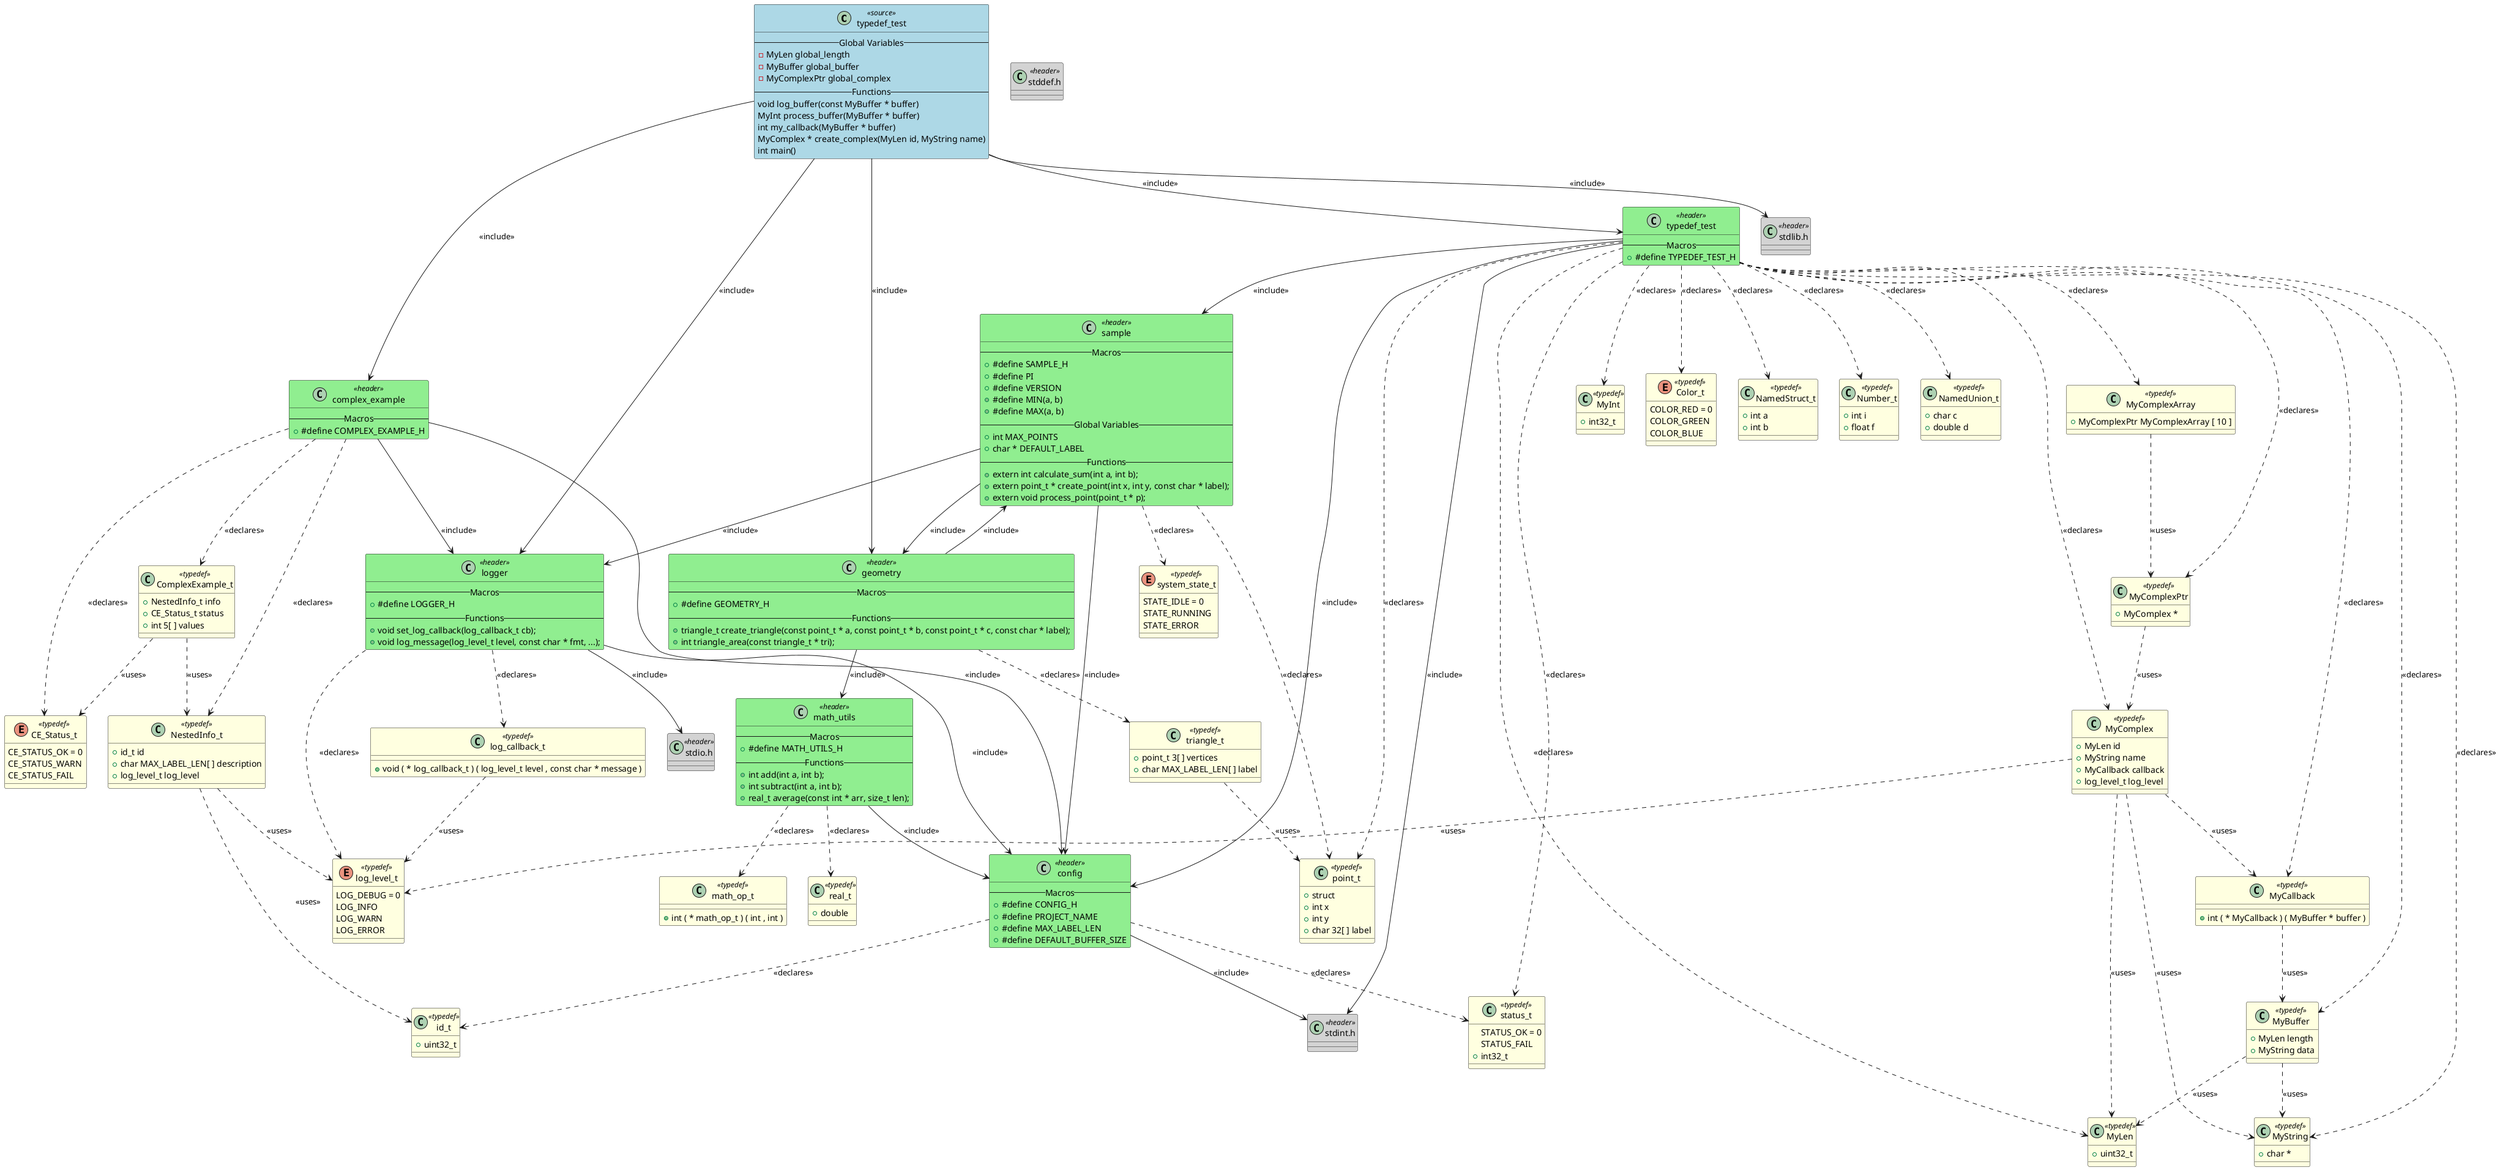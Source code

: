 @startuml typedef_test

class "typedef_test" as TYPEDEF_TEST <<source>> #LightBlue
{
-- Global Variables --
- MyLen global_length
- MyBuffer global_buffer
- MyComplexPtr global_complex
-- Functions --
void log_buffer(const MyBuffer * buffer)
MyInt process_buffer(MyBuffer * buffer)
int my_callback(MyBuffer * buffer)
MyComplex * create_complex(MyLen id, MyString name)
int main()
}

class "MyLen" as TYPEDEF_MYLEN <<typedef>> #LightYellow
{
+ uint32_t
}

class "MyInt" as TYPEDEF_MYINT <<typedef>> #LightYellow
{
+ int32_t
}

class "MyString" as TYPEDEF_MYSTRING <<typedef>> #LightYellow
{
+ char *
}

class "MyBuffer" as TYPEDEF_MYBUFFER <<typedef>> #LightYellow
{
+ MyLen length
+ MyString data
}

class "MyCallback" as TYPEDEF_MYCALLBACK <<typedef>> #LightYellow
{
+ int ( * MyCallback ) ( MyBuffer * buffer )
}

class "MyComplex" as TYPEDEF_MYCOMPLEX <<typedef>> #LightYellow
{
+ MyLen id
+ MyString name
+ MyCallback callback
+ log_level_t log_level
}

class "MyComplexPtr" as TYPEDEF_MYCOMPLEXPTR <<typedef>> #LightYellow
{
+ MyComplex *
}

enum "Color_t" as TYPEDEF_COLOR_T <<typedef>> #LightYellow
{
COLOR_RED = 0
COLOR_GREEN
COLOR_BLUE
}

enum "Status_t" as TYPEDEF_STATUS_T <<typedef>> #LightYellow
{
STATUS_OK = 0
STATUS_FAIL
}

class "Point_t" as TYPEDEF_POINT_T <<typedef>> #LightYellow
{
+ struct
}

class "NamedStruct_t" as TYPEDEF_NAMEDSTRUCT_T <<typedef>> #LightYellow
{
+ int a
+ int b
}

class "Number_t" as TYPEDEF_NUMBER_T <<typedef>> #LightYellow
{
+ int i
+ float f
}

class "NamedUnion_t" as TYPEDEF_NAMEDUNION_T <<typedef>> #LightYellow
{
+ char c
+ double d
}

class "MyComplexArray" as TYPEDEF_MYCOMPLEXARRAY <<typedef>> #LightYellow
{
+ MyComplexPtr MyComplexArray [ 10 ]
}

class "NestedInfo_t" as TYPEDEF_NESTEDINFO_T <<typedef>> #LightYellow
{
+ id_t id
+ char MAX_LABEL_LEN[ ] description
+ log_level_t log_level
}

enum "CE_Status_t" as TYPEDEF_CE_STATUS_T <<typedef>> #LightYellow
{
CE_STATUS_OK = 0
CE_STATUS_WARN
CE_STATUS_FAIL
}

class "ComplexExample_t" as TYPEDEF_COMPLEXEXAMPLE_T <<typedef>> #LightYellow
{
+ NestedInfo_t info
+ CE_Status_t status
+ int 5[ ] values
}

class "triangle_t" as TYPEDEF_TRIANGLE_T <<typedef>> #LightYellow
{
+ point_t 3[ ] vertices
+ char MAX_LABEL_LEN[ ] label
}

enum "log_level_t" as TYPEDEF_LOG_LEVEL_T <<typedef>> #LightYellow
{
LOG_DEBUG = 0
LOG_INFO
LOG_WARN
LOG_ERROR
}

class "log_callback_t" as TYPEDEF_LOG_CALLBACK_T <<typedef>> #LightYellow
{
+ void ( * log_callback_t ) ( log_level_t level , const char * message )
}

class "real_t" as TYPEDEF_REAL_T <<typedef>> #LightYellow
{
+ double
}

class "math_op_t" as TYPEDEF_MATH_OP_T <<typedef>> #LightYellow
{
+ int ( * math_op_t ) ( int , int )
}

enum "system_state_t" as TYPEDEF_SYSTEM_STATE_T <<typedef>> #LightYellow
{
STATE_IDLE = 0
STATE_RUNNING
STATE_ERROR
}

class "point_t" as TYPEDEF_POINT_T <<typedef>> #LightYellow
{
+ int x
+ int y
+ char 32[ ] label
}

class "id_t" as TYPEDEF_ID_T <<typedef>> #LightYellow
{
+ uint32_t
}

class "status_t" as TYPEDEF_STATUS_T <<typedef>> #LightYellow
{
+ int32_t
}

class "typedef_test" as HEADER_TYPEDEF_TEST <<header>> #LightGreen
{
-- Macros --
+ #define TYPEDEF_TEST_H
}
class "complex_example" as HEADER_COMPLEX_EXAMPLE <<header>> #LightGreen
{
-- Macros --
+ #define COMPLEX_EXAMPLE_H
}
class "geometry" as HEADER_GEOMETRY <<header>> #LightGreen
{
-- Macros --
+ #define GEOMETRY_H
-- Functions --
+ triangle_t create_triangle(const point_t * a, const point_t * b, const point_t * c, const char * label);
+ int triangle_area(const triangle_t * tri);
}
class "logger" as HEADER_LOGGER <<header>> #LightGreen
{
-- Macros --
+ #define LOGGER_H
-- Functions --
+ void set_log_callback(log_callback_t cb);
+ void log_message(log_level_t level, const char * fmt, ...);
}
class "stdlib.h" as HEADER_STDLIB <<header>> #LightGray
{
}

class "stdint.h" as HEADER_STDINT <<header>> #LightGray
{
}

class "stddef.h" as HEADER_STDDEF <<header>> #LightGray
{
}

class "config" as HEADER_CONFIG <<header>> #LightGreen
{
-- Macros --
+ #define CONFIG_H
+ #define PROJECT_NAME
+ #define MAX_LABEL_LEN
+ #define DEFAULT_BUFFER_SIZE
}
class "stdio.h" as HEADER_STDIO <<header>> #LightGray
{
}

class "sample" as HEADER_SAMPLE <<header>> #LightGreen
{
-- Macros --
+ #define SAMPLE_H
+ #define PI
+ #define VERSION
+ #define MIN(a, b)
+ #define MAX(a, b)
-- Global Variables --
+ int MAX_POINTS
+ char * DEFAULT_LABEL
-- Functions --
+ extern int calculate_sum(int a, int b);
+ extern point_t * create_point(int x, int y, const char * label);
+ extern void process_point(point_t * p);
}
class "math_utils" as HEADER_MATH_UTILS <<header>> #LightGreen
{
-- Macros --
+ #define MATH_UTILS_H
-- Functions --
+ int add(int a, int b);
+ int subtract(int a, int b);
+ real_t average(const int * arr, size_t len);
}
TYPEDEF_TEST --> HEADER_TYPEDEF_TEST : <<include>>
TYPEDEF_TEST --> HEADER_COMPLEX_EXAMPLE : <<include>>
TYPEDEF_TEST --> HEADER_GEOMETRY : <<include>>
TYPEDEF_TEST --> HEADER_LOGGER : <<include>>
TYPEDEF_TEST --> HEADER_STDLIB : <<include>>
HEADER_TYPEDEF_TEST --> HEADER_STDINT : <<include>>
HEADER_TYPEDEF_TEST --> HEADER_SAMPLE : <<include>>
HEADER_TYPEDEF_TEST --> HEADER_CONFIG : <<include>>
HEADER_COMPLEX_EXAMPLE --> HEADER_CONFIG : <<include>>
HEADER_COMPLEX_EXAMPLE --> HEADER_LOGGER : <<include>>
HEADER_GEOMETRY --> HEADER_SAMPLE : <<include>>
HEADER_GEOMETRY --> HEADER_MATH_UTILS : <<include>>
HEADER_LOGGER --> HEADER_STDIO : <<include>>
HEADER_LOGGER --> HEADER_CONFIG : <<include>>
HEADER_CONFIG --> HEADER_STDINT : <<include>>
HEADER_MATH_UTILS --> HEADER_CONFIG : <<include>>
HEADER_SAMPLE --> HEADER_CONFIG : <<include>>
HEADER_SAMPLE --> HEADER_GEOMETRY : <<include>>
HEADER_SAMPLE --> HEADER_LOGGER : <<include>>
HEADER_TYPEDEF_TEST ..> TYPEDEF_MYBUFFER : <<declares>>
HEADER_TYPEDEF_TEST ..> TYPEDEF_MYCOMPLEX : <<declares>>
HEADER_TYPEDEF_TEST ..> TYPEDEF_COLOR_T : <<declares>>
HEADER_TYPEDEF_TEST ..> TYPEDEF_STATUS_T : <<declares>>
HEADER_TYPEDEF_TEST ..> TYPEDEF_POINT_T : <<declares>>
HEADER_TYPEDEF_TEST ..> TYPEDEF_NAMEDSTRUCT_T : <<declares>>
HEADER_TYPEDEF_TEST ..> TYPEDEF_NUMBER_T : <<declares>>
HEADER_TYPEDEF_TEST ..> TYPEDEF_NAMEDUNION_T : <<declares>>
HEADER_COMPLEX_EXAMPLE ..> TYPEDEF_NESTEDINFO_T : <<declares>>
HEADER_COMPLEX_EXAMPLE ..> TYPEDEF_CE_STATUS_T : <<declares>>
HEADER_COMPLEX_EXAMPLE ..> TYPEDEF_COMPLEXEXAMPLE_T : <<declares>>
HEADER_GEOMETRY ..> TYPEDEF_TRIANGLE_T : <<declares>>
HEADER_LOGGER ..> TYPEDEF_LOG_LEVEL_T : <<declares>>
TYPEDEF_MYBUFFER ..> TYPEDEF_MYLEN : <<uses>>
TYPEDEF_MYBUFFER ..> TYPEDEF_MYSTRING : <<uses>>
TYPEDEF_MYCOMPLEX ..> TYPEDEF_MYLEN : <<uses>>
TYPEDEF_MYCOMPLEX ..> TYPEDEF_MYSTRING : <<uses>>
TYPEDEF_MYCOMPLEX ..> TYPEDEF_MYCALLBACK : <<uses>>
TYPEDEF_MYCOMPLEX ..> TYPEDEF_LOG_LEVEL_T : <<uses>>
TYPEDEF_MYCALLBACK ..> TYPEDEF_MYBUFFER : <<uses>>
TYPEDEF_MYCOMPLEXPTR ..> TYPEDEF_MYCOMPLEX : <<uses>>
TYPEDEF_MYCOMPLEXARRAY ..> TYPEDEF_MYCOMPLEXPTR : <<uses>>
TYPEDEF_TRIANGLE_T ..> TYPEDEF_POINT_T : <<uses>>
TYPEDEF_LOG_CALLBACK_T ..> TYPEDEF_LOG_LEVEL_T : <<uses>>
TYPEDEF_NESTEDINFO_T ..> TYPEDEF_ID_T : <<uses>>
TYPEDEF_NESTEDINFO_T ..> TYPEDEF_LOG_LEVEL_T : <<uses>>
TYPEDEF_COMPLEXEXAMPLE_T ..> TYPEDEF_NESTEDINFO_T : <<uses>>
TYPEDEF_COMPLEXEXAMPLE_T ..> TYPEDEF_CE_STATUS_T : <<uses>>
HEADER_TYPEDEF_TEST ..> TYPEDEF_MYLEN : <<declares>>
HEADER_TYPEDEF_TEST ..> TYPEDEF_MYINT : <<declares>>
HEADER_TYPEDEF_TEST ..> TYPEDEF_MYSTRING : <<declares>>
HEADER_TYPEDEF_TEST ..> TYPEDEF_MYCALLBACK : <<declares>>
HEADER_TYPEDEF_TEST ..> TYPEDEF_MYCOMPLEXPTR : <<declares>>
HEADER_TYPEDEF_TEST ..> TYPEDEF_MYCOMPLEXARRAY : <<declares>>
HEADER_SAMPLE ..> TYPEDEF_POINT_T : <<declares>>
HEADER_SAMPLE ..> TYPEDEF_SYSTEM_STATE_T : <<declares>>
HEADER_CONFIG ..> TYPEDEF_ID_T : <<declares>>
HEADER_CONFIG ..> TYPEDEF_STATUS_T : <<declares>>
HEADER_LOGGER ..> TYPEDEF_LOG_CALLBACK_T : <<declares>>
HEADER_MATH_UTILS ..> TYPEDEF_REAL_T : <<declares>>
HEADER_MATH_UTILS ..> TYPEDEF_MATH_OP_T : <<declares>>

@enduml